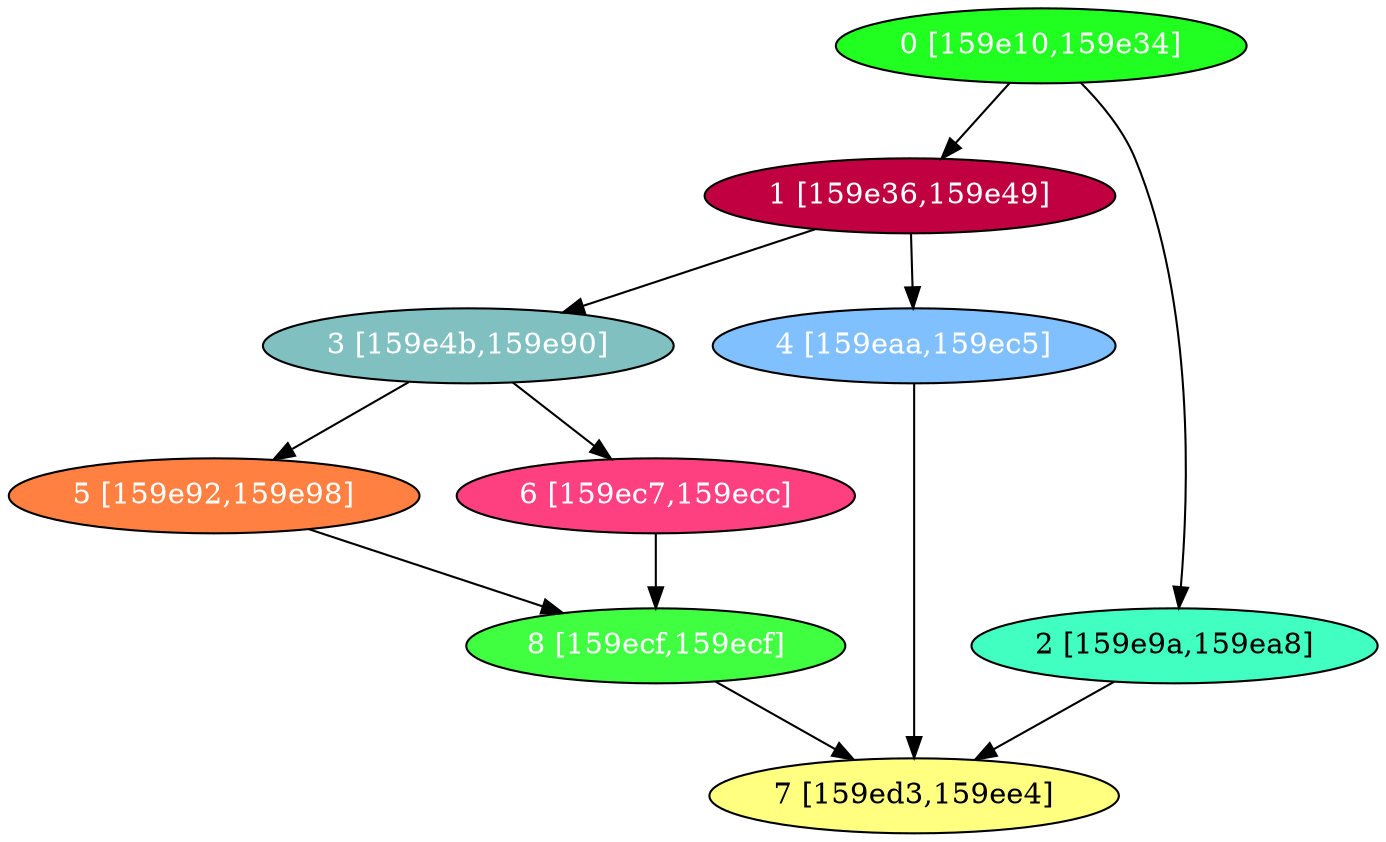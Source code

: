 diGraph libnss3{
	libnss3_0  [style=filled fillcolor="#20FF20" fontcolor="#ffffff" shape=oval label="0 [159e10,159e34]"]
	libnss3_1  [style=filled fillcolor="#C00040" fontcolor="#ffffff" shape=oval label="1 [159e36,159e49]"]
	libnss3_2  [style=filled fillcolor="#40FFC0" fontcolor="#000000" shape=oval label="2 [159e9a,159ea8]"]
	libnss3_3  [style=filled fillcolor="#80C0C0" fontcolor="#ffffff" shape=oval label="3 [159e4b,159e90]"]
	libnss3_4  [style=filled fillcolor="#80C0FF" fontcolor="#ffffff" shape=oval label="4 [159eaa,159ec5]"]
	libnss3_5  [style=filled fillcolor="#FF8040" fontcolor="#ffffff" shape=oval label="5 [159e92,159e98]"]
	libnss3_6  [style=filled fillcolor="#FF4080" fontcolor="#ffffff" shape=oval label="6 [159ec7,159ecc]"]
	libnss3_7  [style=filled fillcolor="#FFFF80" fontcolor="#000000" shape=oval label="7 [159ed3,159ee4]"]
	libnss3_8  [style=filled fillcolor="#40FF40" fontcolor="#ffffff" shape=oval label="8 [159ecf,159ecf]"]

	libnss3_0 -> libnss3_1
	libnss3_0 -> libnss3_2
	libnss3_1 -> libnss3_3
	libnss3_1 -> libnss3_4
	libnss3_2 -> libnss3_7
	libnss3_3 -> libnss3_5
	libnss3_3 -> libnss3_6
	libnss3_4 -> libnss3_7
	libnss3_5 -> libnss3_8
	libnss3_6 -> libnss3_8
	libnss3_8 -> libnss3_7
}